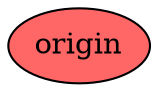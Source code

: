 digraph auto {
	graph [bgcolor=transparent]
	node [fixedsize=true style=filled width=0.95]
	origin [label=origin fillcolor="#ff6666"]
}
